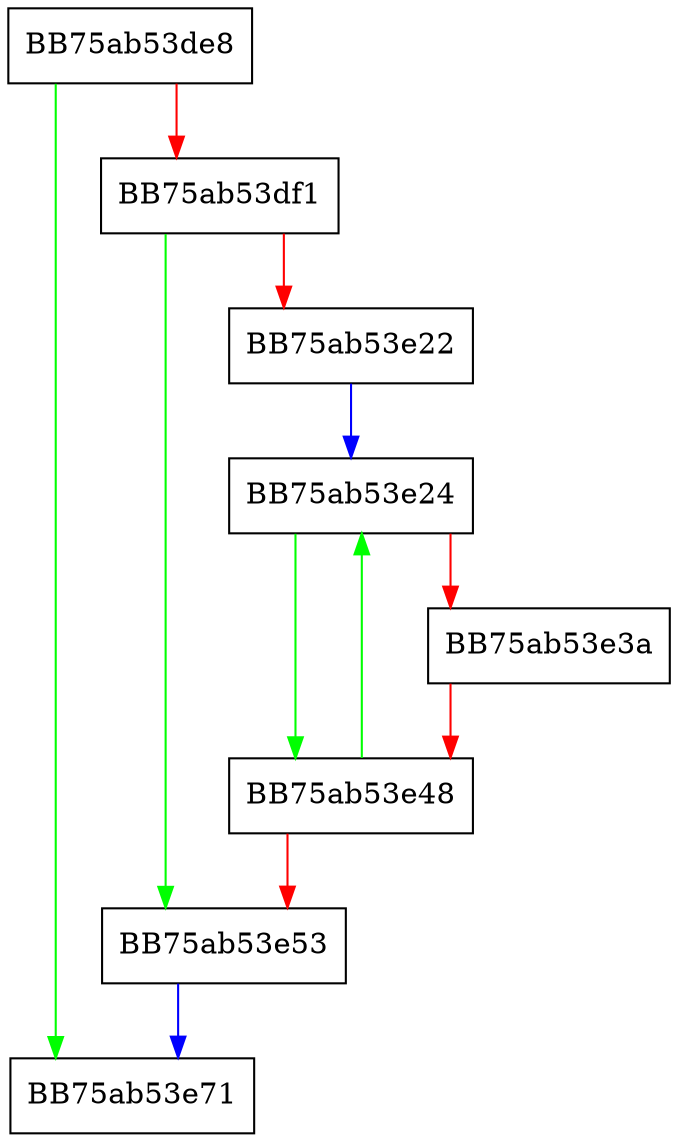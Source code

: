 digraph renameColumnIdlistNames {
  node [shape="box"];
  graph [splines=ortho];
  BB75ab53de8 -> BB75ab53e71 [color="green"];
  BB75ab53de8 -> BB75ab53df1 [color="red"];
  BB75ab53df1 -> BB75ab53e53 [color="green"];
  BB75ab53df1 -> BB75ab53e22 [color="red"];
  BB75ab53e22 -> BB75ab53e24 [color="blue"];
  BB75ab53e24 -> BB75ab53e48 [color="green"];
  BB75ab53e24 -> BB75ab53e3a [color="red"];
  BB75ab53e3a -> BB75ab53e48 [color="red"];
  BB75ab53e48 -> BB75ab53e24 [color="green"];
  BB75ab53e48 -> BB75ab53e53 [color="red"];
  BB75ab53e53 -> BB75ab53e71 [color="blue"];
}